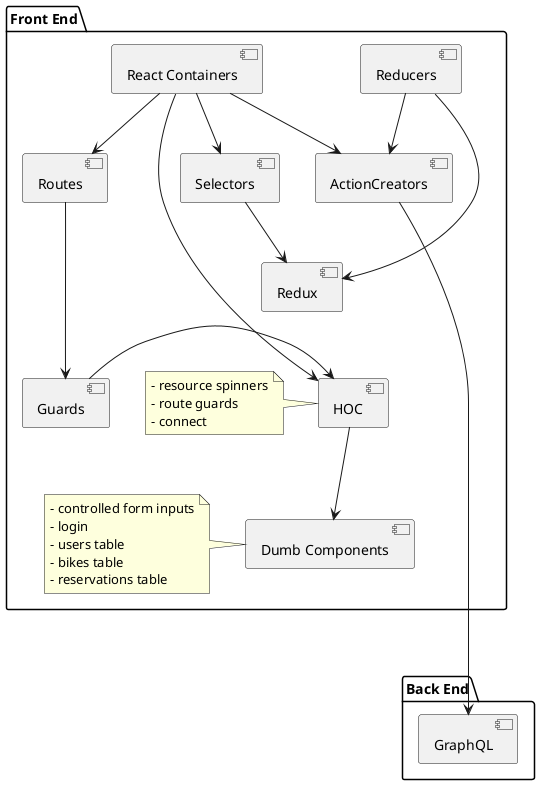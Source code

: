 @startuml
package "Front End" {
  [Reducers] --> [ActionCreators]
  [Reducers] ---> [Redux]
  [Selectors] --> [Redux]
  [React Containers] --> [Selectors]
  [React Containers] --> [Routes]
  [React Containers] ---> [HOC]
  [React Containers] --> [ActionCreators]
  [Routes] ---> [Guards]
  [Guards] -> [HOC]
  [HOC] --> [Dumb Components]

  note left of HOC
   - resource spinners
   - route guards
   - connect
  end note

  note left of [Dumb Components]
   - controlled form inputs
   - login
   - users table
   - bikes table
   - reservations table
  end note
}

package "Back End" {
    [GraphQL]
}

[ActionCreators] ------> [GraphQL]
@enduml
